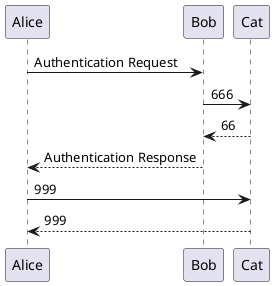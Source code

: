 @startuml
Alice -> Bob: Authentication Request

Bob -> Cat: 666

Cat --> Bob: 66

Bob --> Alice: Authentication Response

Alice -> Cat: 999
Cat --> Alice: 999






@enduml

